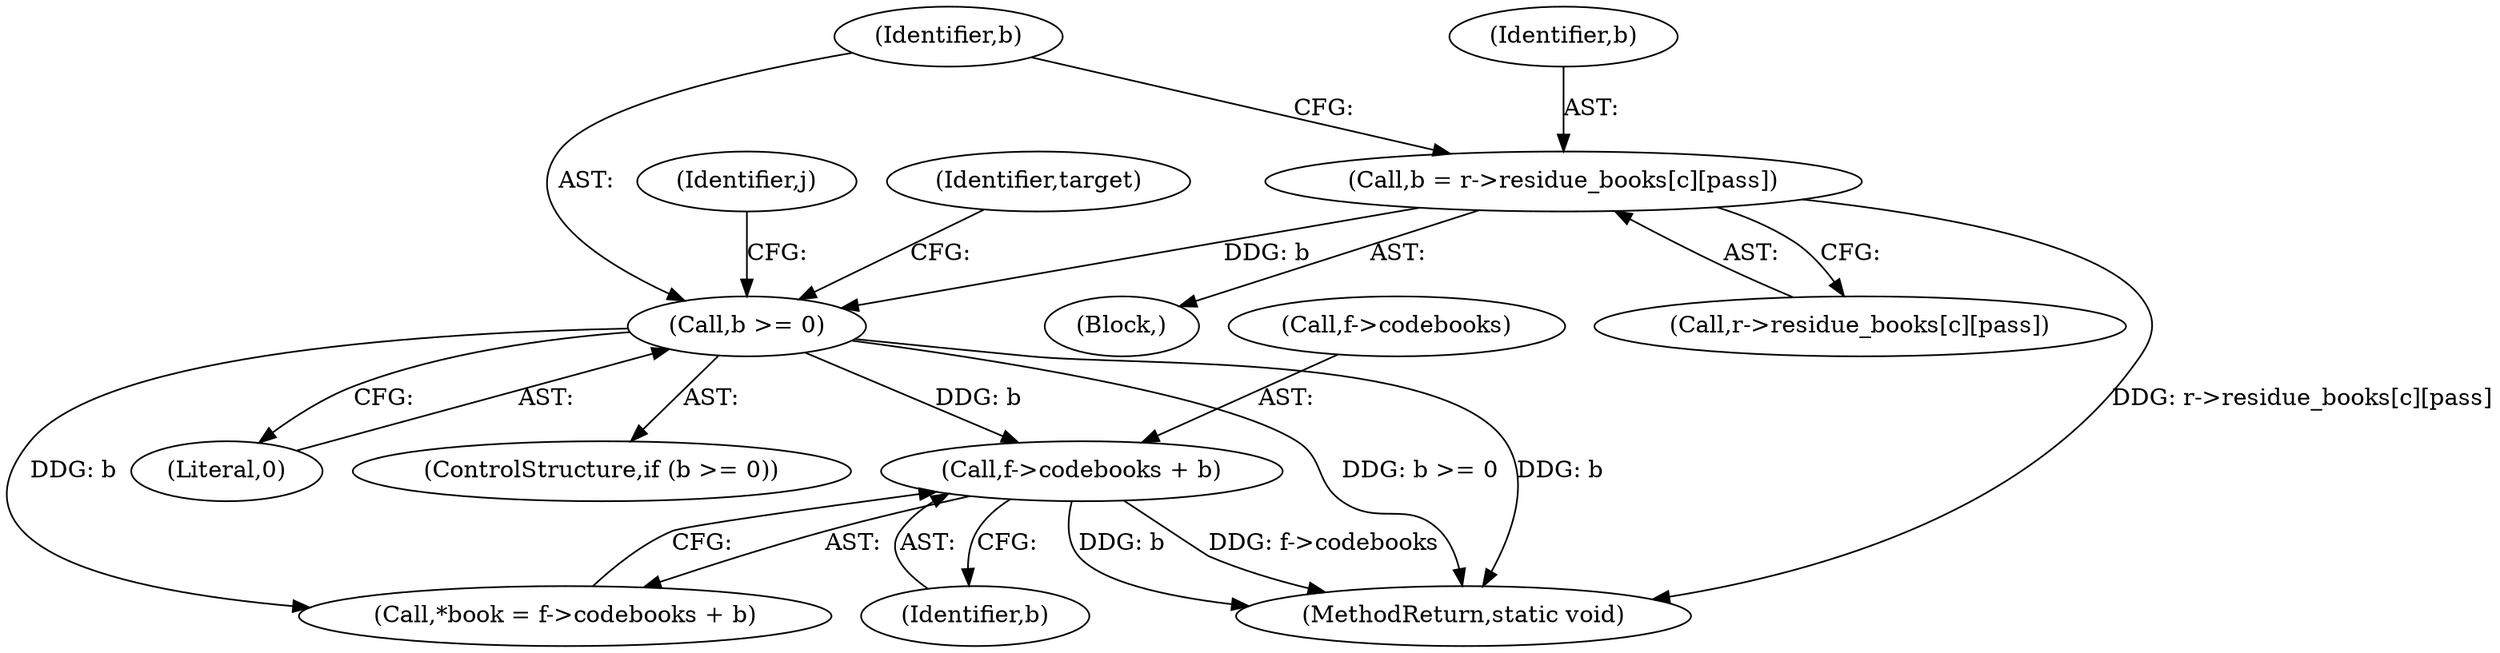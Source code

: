 digraph "0_stb_244d83bc3d859293f55812d48b3db168e581f6ab@pointer" {
"1000941" [label="(Call,f->codebooks + b)"];
"1000910" [label="(Call,b >= 0)"];
"1000900" [label="(Call,b = r->residue_books[c][pass])"];
"1000911" [label="(Identifier,b)"];
"1000902" [label="(Call,r->residue_books[c][pass])"];
"1000941" [label="(Call,f->codebooks + b)"];
"1000939" [label="(Call,*book = f->codebooks + b)"];
"1000912" [label="(Literal,0)"];
"1000910" [label="(Call,b >= 0)"];
"1000945" [label="(Identifier,b)"];
"1000881" [label="(Identifier,j)"];
"1000916" [label="(Identifier,target)"];
"1000888" [label="(Block,)"];
"1000909" [label="(ControlStructure,if (b >= 0))"];
"1000942" [label="(Call,f->codebooks)"];
"1000901" [label="(Identifier,b)"];
"1000967" [label="(MethodReturn,static void)"];
"1000900" [label="(Call,b = r->residue_books[c][pass])"];
"1000941" -> "1000939"  [label="AST: "];
"1000941" -> "1000945"  [label="CFG: "];
"1000942" -> "1000941"  [label="AST: "];
"1000945" -> "1000941"  [label="AST: "];
"1000939" -> "1000941"  [label="CFG: "];
"1000941" -> "1000967"  [label="DDG: f->codebooks"];
"1000941" -> "1000967"  [label="DDG: b"];
"1000910" -> "1000941"  [label="DDG: b"];
"1000910" -> "1000909"  [label="AST: "];
"1000910" -> "1000912"  [label="CFG: "];
"1000911" -> "1000910"  [label="AST: "];
"1000912" -> "1000910"  [label="AST: "];
"1000916" -> "1000910"  [label="CFG: "];
"1000881" -> "1000910"  [label="CFG: "];
"1000910" -> "1000967"  [label="DDG: b"];
"1000910" -> "1000967"  [label="DDG: b >= 0"];
"1000900" -> "1000910"  [label="DDG: b"];
"1000910" -> "1000939"  [label="DDG: b"];
"1000900" -> "1000888"  [label="AST: "];
"1000900" -> "1000902"  [label="CFG: "];
"1000901" -> "1000900"  [label="AST: "];
"1000902" -> "1000900"  [label="AST: "];
"1000911" -> "1000900"  [label="CFG: "];
"1000900" -> "1000967"  [label="DDG: r->residue_books[c][pass]"];
}
